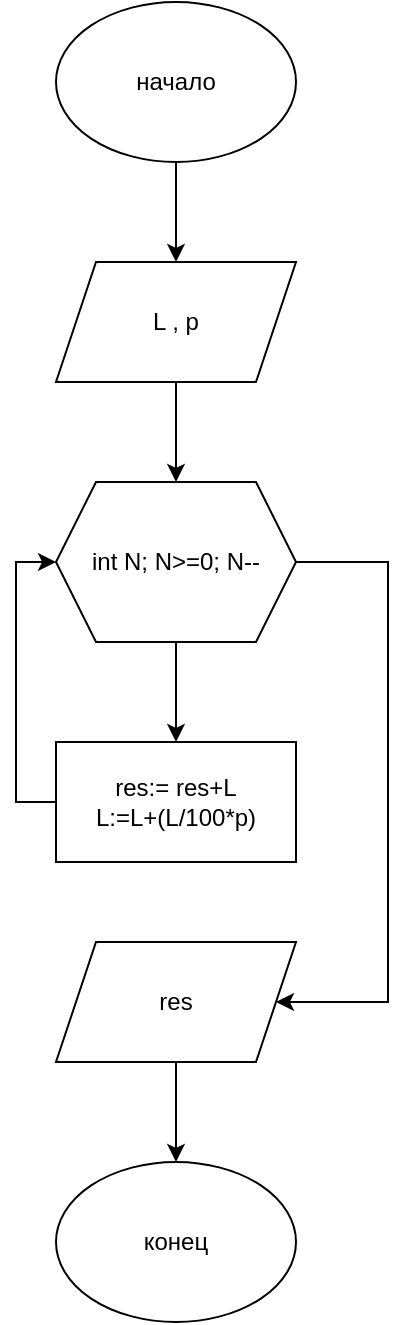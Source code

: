 <mxfile version="20.3.3" type="device"><diagram id="C5RBs43oDa-KdzZeNtuy" name="Page-1"><mxGraphModel dx="1422" dy="712" grid="1" gridSize="10" guides="1" tooltips="1" connect="1" arrows="1" fold="1" page="1" pageScale="1" pageWidth="827" pageHeight="1169" math="0" shadow="0"><root><mxCell id="WIyWlLk6GJQsqaUBKTNV-0"/><mxCell id="WIyWlLk6GJQsqaUBKTNV-1" parent="WIyWlLk6GJQsqaUBKTNV-0"/><mxCell id="Ng3GbzBXz6_UVlTdywd8-2" value="" style="edgeStyle=orthogonalEdgeStyle;rounded=0;orthogonalLoop=1;jettySize=auto;html=1;" edge="1" parent="WIyWlLk6GJQsqaUBKTNV-1" source="Ng3GbzBXz6_UVlTdywd8-0" target="Ng3GbzBXz6_UVlTdywd8-1"><mxGeometry relative="1" as="geometry"/></mxCell><mxCell id="Ng3GbzBXz6_UVlTdywd8-0" value="начало" style="ellipse;whiteSpace=wrap;html=1;" vertex="1" parent="WIyWlLk6GJQsqaUBKTNV-1"><mxGeometry x="354" y="40" width="120" height="80" as="geometry"/></mxCell><mxCell id="Ng3GbzBXz6_UVlTdywd8-10" value="" style="edgeStyle=orthogonalEdgeStyle;rounded=0;orthogonalLoop=1;jettySize=auto;html=1;" edge="1" parent="WIyWlLk6GJQsqaUBKTNV-1" source="Ng3GbzBXz6_UVlTdywd8-1" target="Ng3GbzBXz6_UVlTdywd8-3"><mxGeometry relative="1" as="geometry"/></mxCell><mxCell id="Ng3GbzBXz6_UVlTdywd8-1" value="L , p" style="shape=parallelogram;perimeter=parallelogramPerimeter;whiteSpace=wrap;html=1;fixedSize=1;" vertex="1" parent="WIyWlLk6GJQsqaUBKTNV-1"><mxGeometry x="354" y="170" width="120" height="60" as="geometry"/></mxCell><mxCell id="Ng3GbzBXz6_UVlTdywd8-12" value="" style="edgeStyle=orthogonalEdgeStyle;rounded=0;orthogonalLoop=1;jettySize=auto;html=1;" edge="1" parent="WIyWlLk6GJQsqaUBKTNV-1" source="Ng3GbzBXz6_UVlTdywd8-3" target="Ng3GbzBXz6_UVlTdywd8-11"><mxGeometry relative="1" as="geometry"/></mxCell><mxCell id="Ng3GbzBXz6_UVlTdywd8-16" style="edgeStyle=orthogonalEdgeStyle;rounded=0;orthogonalLoop=1;jettySize=auto;html=1;exitX=1;exitY=0.5;exitDx=0;exitDy=0;entryX=1;entryY=0.5;entryDx=0;entryDy=0;" edge="1" parent="WIyWlLk6GJQsqaUBKTNV-1" source="Ng3GbzBXz6_UVlTdywd8-3" target="Ng3GbzBXz6_UVlTdywd8-15"><mxGeometry relative="1" as="geometry"><Array as="points"><mxPoint x="520" y="320"/><mxPoint x="520" y="540"/></Array></mxGeometry></mxCell><mxCell id="Ng3GbzBXz6_UVlTdywd8-3" value="int N; N&amp;gt;=0; N--" style="shape=hexagon;perimeter=hexagonPerimeter2;whiteSpace=wrap;html=1;fixedSize=1;" vertex="1" parent="WIyWlLk6GJQsqaUBKTNV-1"><mxGeometry x="354" y="280" width="120" height="80" as="geometry"/></mxCell><mxCell id="Ng3GbzBXz6_UVlTdywd8-14" style="edgeStyle=orthogonalEdgeStyle;rounded=0;orthogonalLoop=1;jettySize=auto;html=1;exitX=0;exitY=0.5;exitDx=0;exitDy=0;entryX=0;entryY=0.5;entryDx=0;entryDy=0;" edge="1" parent="WIyWlLk6GJQsqaUBKTNV-1" source="Ng3GbzBXz6_UVlTdywd8-11" target="Ng3GbzBXz6_UVlTdywd8-3"><mxGeometry relative="1" as="geometry"/></mxCell><mxCell id="Ng3GbzBXz6_UVlTdywd8-11" value="&lt;div&gt;res:= res+L&lt;/div&gt;&lt;div&gt;L:=L+(L/100*p)&lt;br&gt;&lt;/div&gt;" style="rounded=0;whiteSpace=wrap;html=1;" vertex="1" parent="WIyWlLk6GJQsqaUBKTNV-1"><mxGeometry x="354" y="410" width="120" height="60" as="geometry"/></mxCell><mxCell id="Ng3GbzBXz6_UVlTdywd8-18" value="" style="edgeStyle=orthogonalEdgeStyle;rounded=0;orthogonalLoop=1;jettySize=auto;html=1;" edge="1" parent="WIyWlLk6GJQsqaUBKTNV-1" source="Ng3GbzBXz6_UVlTdywd8-15" target="Ng3GbzBXz6_UVlTdywd8-17"><mxGeometry relative="1" as="geometry"/></mxCell><mxCell id="Ng3GbzBXz6_UVlTdywd8-15" value="res" style="shape=parallelogram;perimeter=parallelogramPerimeter;whiteSpace=wrap;html=1;fixedSize=1;" vertex="1" parent="WIyWlLk6GJQsqaUBKTNV-1"><mxGeometry x="354" y="510" width="120" height="60" as="geometry"/></mxCell><mxCell id="Ng3GbzBXz6_UVlTdywd8-17" value="конец" style="ellipse;whiteSpace=wrap;html=1;" vertex="1" parent="WIyWlLk6GJQsqaUBKTNV-1"><mxGeometry x="354" y="620" width="120" height="80" as="geometry"/></mxCell></root></mxGraphModel></diagram></mxfile>